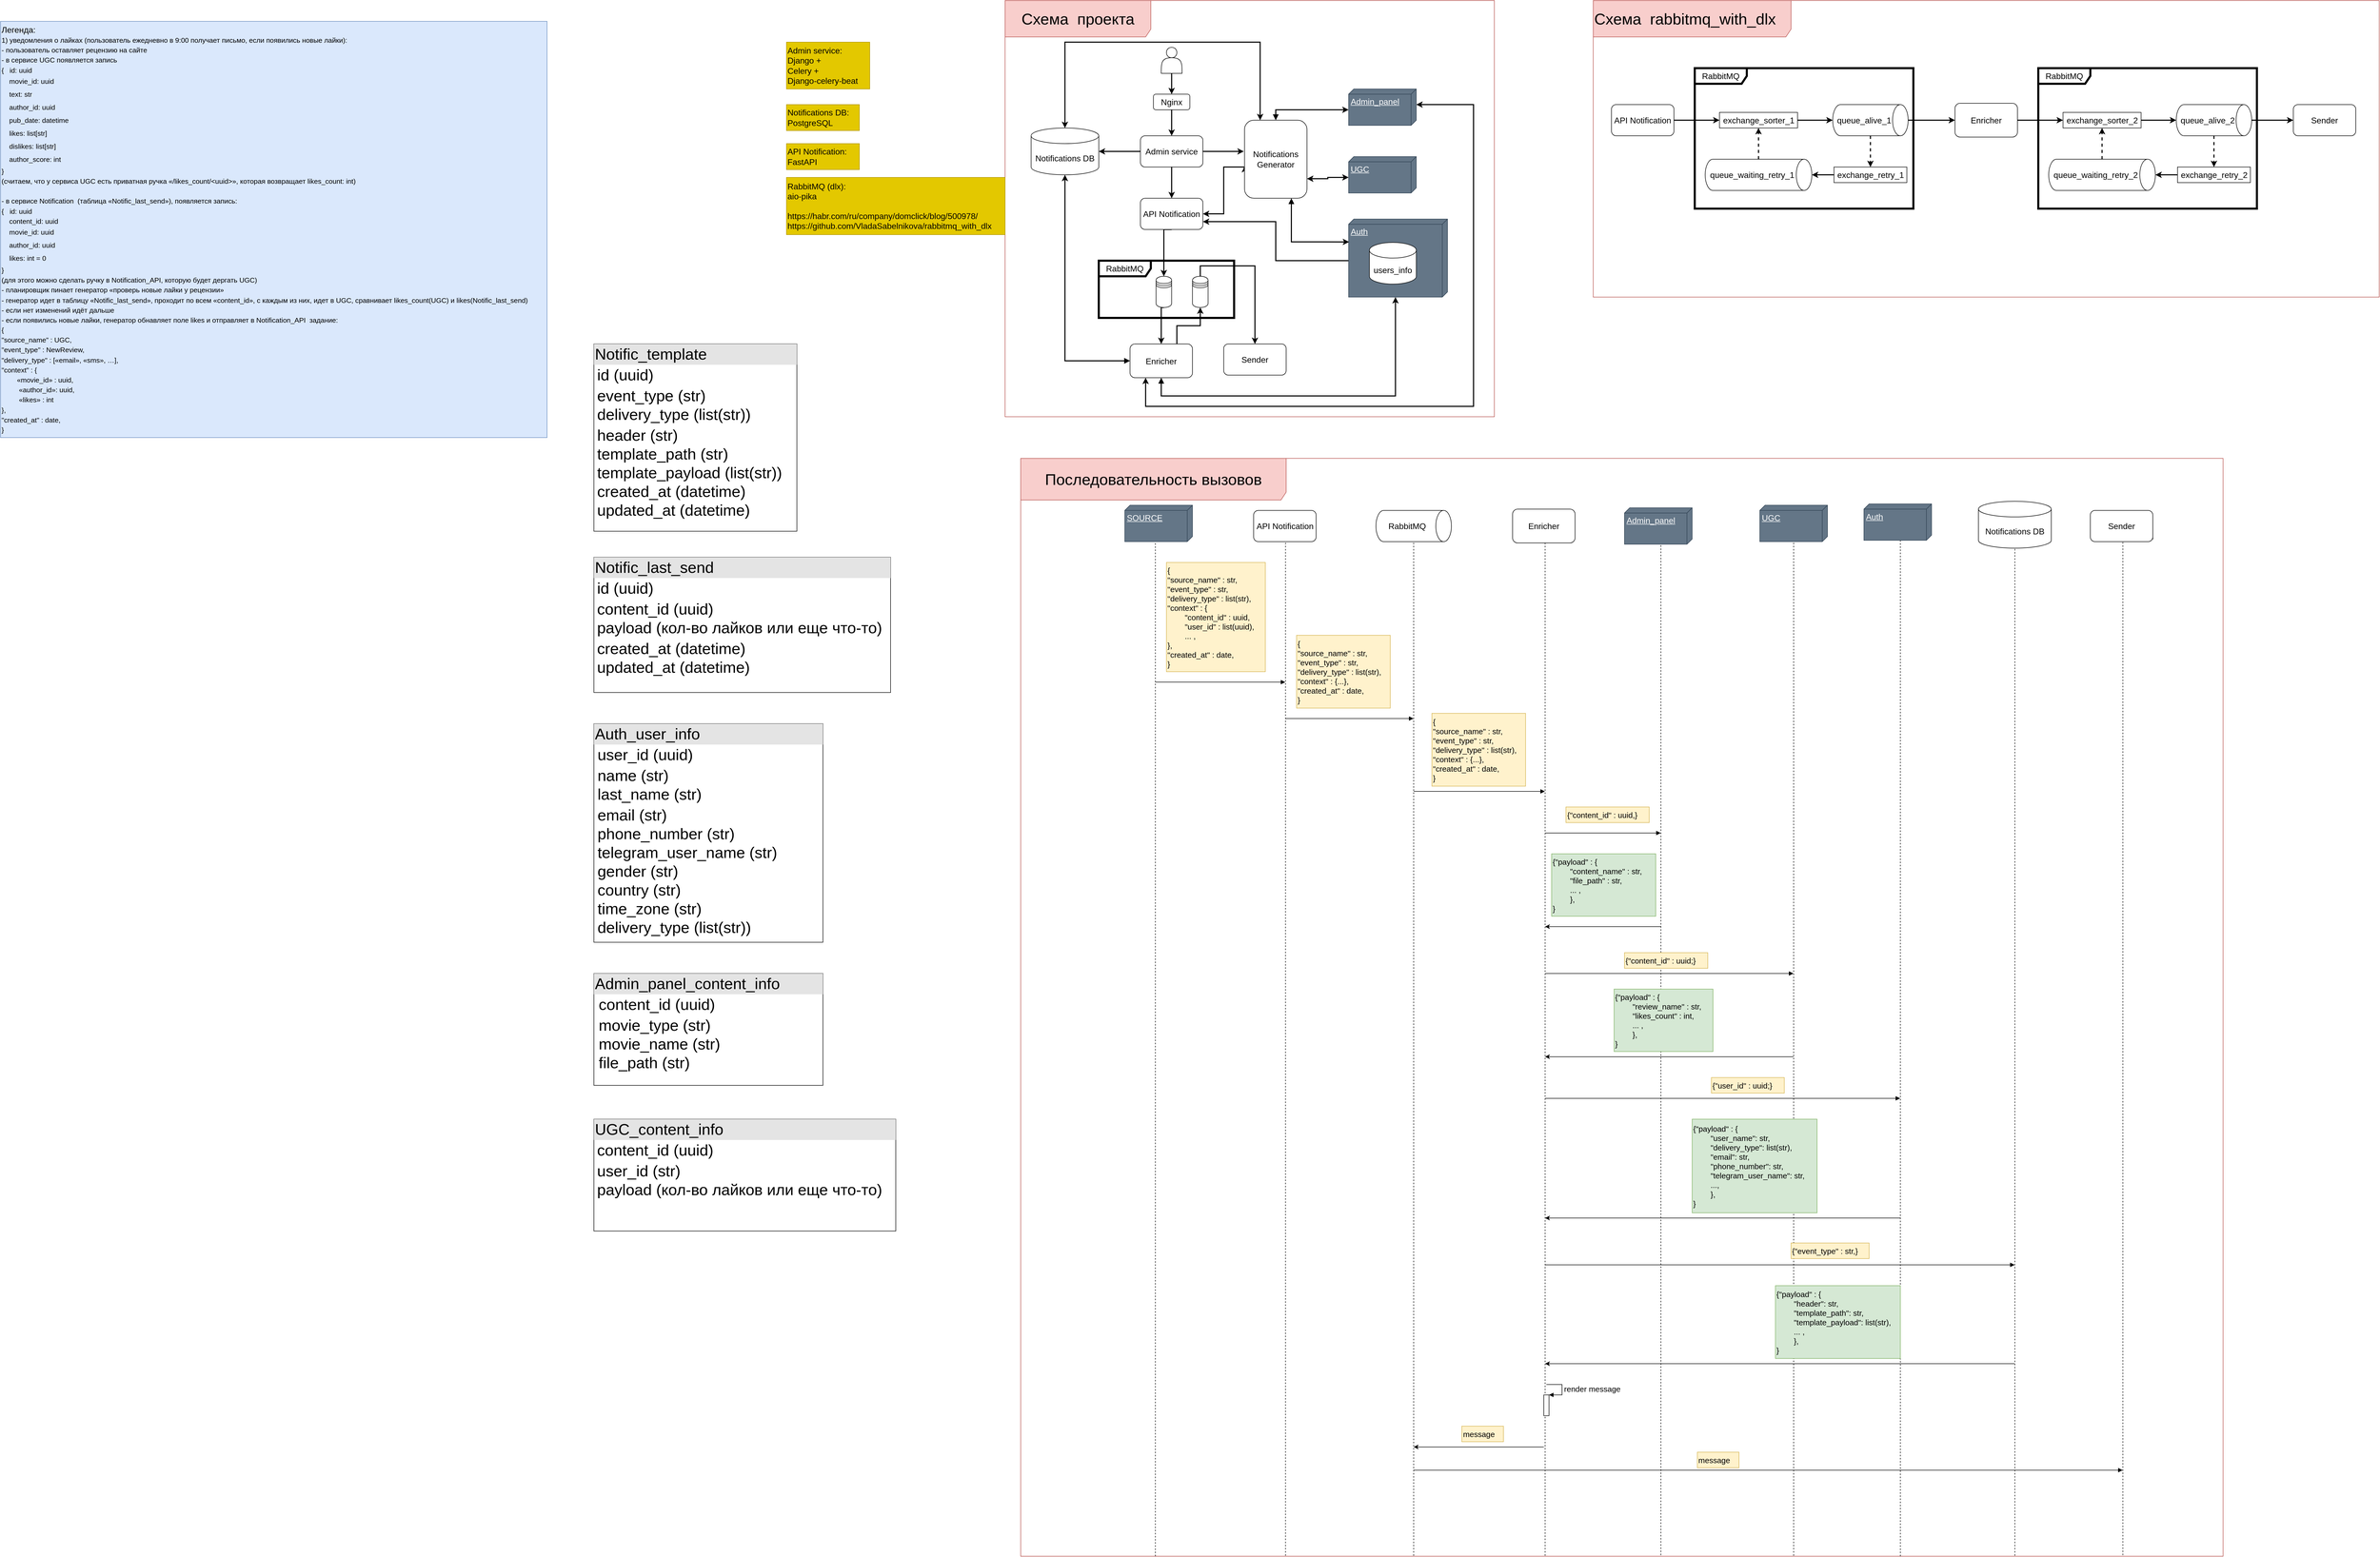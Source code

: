 <mxfile version="20.8.16" type="device"><diagram name="Page-1" id="5f0bae14-7c28-e335-631c-24af17079c00"><mxGraphModel dx="3703" dy="1101" grid="1" gridSize="10" guides="1" tooltips="1" connect="1" arrows="1" fold="1" page="1" pageScale="1" pageWidth="1654" pageHeight="1169" background="none" math="0" shadow="0"><root><mxCell id="0"/><mxCell id="1" parent="0"/><mxCell id="2QyrUS4lUpo2uSXDmVAo-106" value="Схема&amp;nbsp;&amp;nbsp;rabbitmq_with_dlx" style="shape=umlFrame;whiteSpace=wrap;html=1;fontSize=30;fillColor=#f8cecc;strokeColor=#b85450;width=380;height=70;align=left;" parent="1" vertex="1"><mxGeometry x="1470" y="10" width="1510" height="570" as="geometry"/></mxCell><mxCell id="2QyrUS4lUpo2uSXDmVAo-104" value="Схема&amp;nbsp; проекта" style="shape=umlFrame;whiteSpace=wrap;html=1;fontSize=30;fillColor=#f8cecc;strokeColor=#b85450;width=280;height=70;" parent="1" vertex="1"><mxGeometry x="340" y="10" width="940" height="800" as="geometry"/></mxCell><mxCell id="2QyrUS4lUpo2uSXDmVAo-107" value="Последовательность вызовов" style="shape=umlFrame;whiteSpace=wrap;html=1;fontSize=30;fillColor=#f8cecc;strokeColor=#b85450;width=510;height=80;" parent="1" vertex="1"><mxGeometry x="370" y="890" width="2310" height="2110" as="geometry"/></mxCell><mxCell id="v99OMcDghustDQ6Dhw7o-25" value="RabbitMQ" style="shape=umlFrame;whiteSpace=wrap;html=1;fontSize=16;width=100;height=30;strokeWidth=4;" parent="1" vertex="1"><mxGeometry x="1665" y="140" width="420" height="270" as="geometry"/></mxCell><mxCell id="IphwtbvZ5YmzlX2NMXYG-1" style="edgeStyle=orthogonalEdgeStyle;rounded=0;orthogonalLoop=1;jettySize=auto;html=1;exitX=0;exitY=0;exitDx=80;exitDy=190;exitPerimeter=0;entryX=1;entryY=0.75;entryDx=0;entryDy=0;strokeWidth=2;" parent="1" source="YUOr0L4HsgBj-7agYL8m-2" target="YUOr0L4HsgBj-7agYL8m-9" edge="1"><mxGeometry relative="1" as="geometry"/></mxCell><mxCell id="YUOr0L4HsgBj-7agYL8m-2" value="Auth" style="verticalAlign=top;align=left;spacingTop=8;spacingLeft=2;spacingRight=12;shape=cube;size=10;direction=south;fontStyle=4;html=1;fontSize=16;fillColor=#647687;fontColor=#ffffff;strokeColor=#314354;" parent="1" vertex="1"><mxGeometry x="1000" y="430" width="190" height="150" as="geometry"/></mxCell><mxCell id="YUOr0L4HsgBj-7agYL8m-3" value="users_info" style="shape=cylinder3;whiteSpace=wrap;html=1;boundedLbl=1;backgroundOutline=1;size=15;fontSize=16;" parent="1" vertex="1"><mxGeometry x="1040" y="475" width="90" height="80" as="geometry"/></mxCell><mxCell id="v99OMcDghustDQ6Dhw7o-49" style="edgeStyle=orthogonalEdgeStyle;rounded=0;orthogonalLoop=1;jettySize=auto;html=1;exitX=0;exitY=0;exitDx=40;exitDy=130;exitPerimeter=0;entryX=1;entryY=0.75;entryDx=0;entryDy=0;strokeWidth=2;fontSize=16;startArrow=classic;startFill=1;" parent="1" source="YUOr0L4HsgBj-7agYL8m-4" target="YUOr0L4HsgBj-7agYL8m-8" edge="1"><mxGeometry relative="1" as="geometry"/></mxCell><mxCell id="YUOr0L4HsgBj-7agYL8m-4" value="UGC" style="verticalAlign=top;align=left;spacingTop=8;spacingLeft=2;spacingRight=12;shape=cube;size=10;direction=south;fontStyle=4;html=1;fontSize=16;fillColor=#647687;fontColor=#ffffff;strokeColor=#314354;" parent="1" vertex="1"><mxGeometry x="1000" y="310" width="130" height="70" as="geometry"/></mxCell><mxCell id="YUOr0L4HsgBj-7agYL8m-56" style="edgeStyle=orthogonalEdgeStyle;rounded=0;orthogonalLoop=1;jettySize=auto;html=1;exitX=0;exitY=0.5;exitDx=0;exitDy=0;entryX=1;entryY=0.5;entryDx=0;entryDy=0;entryPerimeter=0;fontSize=16;strokeWidth=2;" parent="1" source="YUOr0L4HsgBj-7agYL8m-6" target="YUOr0L4HsgBj-7agYL8m-17" edge="1"><mxGeometry relative="1" as="geometry"/></mxCell><mxCell id="YUOr0L4HsgBj-7agYL8m-96" style="edgeStyle=orthogonalEdgeStyle;rounded=0;orthogonalLoop=1;jettySize=auto;html=1;exitX=0.5;exitY=1;exitDx=0;exitDy=0;entryX=0.5;entryY=0;entryDx=0;entryDy=0;strokeWidth=2;fontSize=16;startArrow=none;startFill=0;" parent="1" source="YUOr0L4HsgBj-7agYL8m-6" target="YUOr0L4HsgBj-7agYL8m-9" edge="1"><mxGeometry relative="1" as="geometry"/></mxCell><mxCell id="v99OMcDghustDQ6Dhw7o-2" style="edgeStyle=orthogonalEdgeStyle;rounded=0;orthogonalLoop=1;jettySize=auto;html=1;exitX=1;exitY=0.5;exitDx=0;exitDy=0;entryX=-0.012;entryY=0.4;entryDx=0;entryDy=0;entryPerimeter=0;strokeWidth=2;" parent="1" source="YUOr0L4HsgBj-7agYL8m-6" target="YUOr0L4HsgBj-7agYL8m-8" edge="1"><mxGeometry relative="1" as="geometry"/></mxCell><mxCell id="YUOr0L4HsgBj-7agYL8m-6" value="Admin service" style="rounded=1;whiteSpace=wrap;html=1;fontSize=16;" parent="1" vertex="1"><mxGeometry x="600" y="270" width="120" height="60" as="geometry"/></mxCell><mxCell id="YUOr0L4HsgBj-7agYL8m-83" style="edgeStyle=orthogonalEdgeStyle;rounded=0;orthogonalLoop=1;jettySize=auto;html=1;exitX=0.004;exitY=0.587;exitDx=0;exitDy=0;entryX=1;entryY=0.5;entryDx=0;entryDy=0;strokeWidth=2;fontSize=16;exitPerimeter=0;startArrow=classic;startFill=1;" parent="1" source="YUOr0L4HsgBj-7agYL8m-8" target="YUOr0L4HsgBj-7agYL8m-9" edge="1"><mxGeometry relative="1" as="geometry"><Array as="points"><mxPoint x="801" y="330"/><mxPoint x="760" y="330"/><mxPoint x="760" y="420"/></Array></mxGeometry></mxCell><mxCell id="YUOr0L4HsgBj-7agYL8m-88" style="edgeStyle=orthogonalEdgeStyle;rounded=0;orthogonalLoop=1;jettySize=auto;html=1;exitX=0.5;exitY=0;exitDx=0;exitDy=0;entryX=0;entryY=0;entryDx=40;entryDy=130;entryPerimeter=0;strokeWidth=2;fontSize=16;startArrow=block;startFill=1;" parent="1" source="YUOr0L4HsgBj-7agYL8m-8" target="YUOr0L4HsgBj-7agYL8m-38" edge="1"><mxGeometry relative="1" as="geometry"/></mxCell><mxCell id="YUOr0L4HsgBj-7agYL8m-90" style="edgeStyle=orthogonalEdgeStyle;rounded=0;orthogonalLoop=1;jettySize=auto;html=1;exitX=0.75;exitY=1;exitDx=0;exitDy=0;entryX=0.293;entryY=0.995;entryDx=0;entryDy=0;entryPerimeter=0;strokeWidth=2;fontSize=16;startArrow=block;startFill=1;" parent="1" source="YUOr0L4HsgBj-7agYL8m-8" target="YUOr0L4HsgBj-7agYL8m-2" edge="1"><mxGeometry relative="1" as="geometry"/></mxCell><mxCell id="2QyrUS4lUpo2uSXDmVAo-116" style="edgeStyle=orthogonalEdgeStyle;rounded=0;orthogonalLoop=1;jettySize=auto;html=1;exitX=0.25;exitY=0;exitDx=0;exitDy=0;entryX=0.5;entryY=0;entryDx=0;entryDy=0;entryPerimeter=0;fontSize=30;startArrow=classic;startFill=1;endArrow=classic;endFill=1;strokeWidth=2;" parent="1" source="YUOr0L4HsgBj-7agYL8m-8" target="YUOr0L4HsgBj-7agYL8m-17" edge="1"><mxGeometry relative="1" as="geometry"><Array as="points"><mxPoint x="830" y="90"/><mxPoint x="455" y="90"/></Array></mxGeometry></mxCell><mxCell id="YUOr0L4HsgBj-7agYL8m-8" value="Notifications Generator" style="rounded=1;whiteSpace=wrap;html=1;fontSize=16;" parent="1" vertex="1"><mxGeometry x="800" y="240" width="120" height="150" as="geometry"/></mxCell><mxCell id="YUOr0L4HsgBj-7agYL8m-85" style="edgeStyle=orthogonalEdgeStyle;rounded=0;orthogonalLoop=1;jettySize=auto;html=1;exitX=0.5;exitY=1;exitDx=0;exitDy=0;entryX=0.5;entryY=0;entryDx=0;entryDy=0;strokeWidth=2;fontSize=16;" parent="1" source="YUOr0L4HsgBj-7agYL8m-9" target="YUOr0L4HsgBj-7agYL8m-24" edge="1"><mxGeometry relative="1" as="geometry"><Array as="points"><mxPoint x="645" y="450"/></Array></mxGeometry></mxCell><mxCell id="YUOr0L4HsgBj-7agYL8m-9" value="API Notification" style="rounded=1;whiteSpace=wrap;html=1;fontSize=16;" parent="1" vertex="1"><mxGeometry x="600" y="390" width="120" height="60" as="geometry"/></mxCell><mxCell id="YUOr0L4HsgBj-7agYL8m-91" style="edgeStyle=orthogonalEdgeStyle;rounded=0;orthogonalLoop=1;jettySize=auto;html=1;exitX=0;exitY=0.5;exitDx=0;exitDy=0;entryX=0.5;entryY=1;entryDx=0;entryDy=0;entryPerimeter=0;strokeWidth=2;fontSize=16;startArrow=block;startFill=1;" parent="1" source="YUOr0L4HsgBj-7agYL8m-12" target="YUOr0L4HsgBj-7agYL8m-17" edge="1"><mxGeometry relative="1" as="geometry"/></mxCell><mxCell id="YUOr0L4HsgBj-7agYL8m-92" style="edgeStyle=orthogonalEdgeStyle;rounded=0;orthogonalLoop=1;jettySize=auto;html=1;exitX=0.5;exitY=1;exitDx=0;exitDy=0;entryX=0;entryY=0;entryDx=150;entryDy=100;entryPerimeter=0;strokeWidth=2;fontSize=16;startArrow=block;startFill=1;" parent="1" source="YUOr0L4HsgBj-7agYL8m-12" target="YUOr0L4HsgBj-7agYL8m-2" edge="1"><mxGeometry relative="1" as="geometry"><Array as="points"><mxPoint x="640" y="770"/><mxPoint x="1090" y="770"/></Array></mxGeometry></mxCell><mxCell id="YUOr0L4HsgBj-7agYL8m-94" style="edgeStyle=orthogonalEdgeStyle;rounded=0;orthogonalLoop=1;jettySize=auto;html=1;exitX=0.75;exitY=0;exitDx=0;exitDy=0;entryX=0.5;entryY=1;entryDx=0;entryDy=0;strokeWidth=2;fontSize=16;startArrow=none;startFill=0;" parent="1" source="YUOr0L4HsgBj-7agYL8m-12" target="YUOr0L4HsgBj-7agYL8m-25" edge="1"><mxGeometry relative="1" as="geometry"/></mxCell><mxCell id="IphwtbvZ5YmzlX2NMXYG-2" style="edgeStyle=orthogonalEdgeStyle;rounded=0;orthogonalLoop=1;jettySize=auto;html=1;exitX=0.25;exitY=1;exitDx=0;exitDy=0;entryX=0;entryY=0;entryDx=30;entryDy=0;entryPerimeter=0;strokeWidth=2;startArrow=classic;startFill=1;" parent="1" source="YUOr0L4HsgBj-7agYL8m-12" target="YUOr0L4HsgBj-7agYL8m-38" edge="1"><mxGeometry relative="1" as="geometry"><Array as="points"><mxPoint x="610" y="790"/><mxPoint x="1240" y="790"/><mxPoint x="1240" y="210"/></Array></mxGeometry></mxCell><mxCell id="YUOr0L4HsgBj-7agYL8m-12" value="Enricher" style="rounded=1;whiteSpace=wrap;html=1;fontSize=16;" parent="1" vertex="1"><mxGeometry x="580" y="670" width="120" height="65" as="geometry"/></mxCell><mxCell id="YUOr0L4HsgBj-7agYL8m-13" value="Sender" style="rounded=1;whiteSpace=wrap;html=1;fontSize=16;" parent="1" vertex="1"><mxGeometry x="760" y="670" width="120" height="60" as="geometry"/></mxCell><mxCell id="YUOr0L4HsgBj-7agYL8m-17" value="Notifications DB" style="shape=cylinder3;whiteSpace=wrap;html=1;boundedLbl=1;backgroundOutline=1;size=15;fontSize=16;" parent="1" vertex="1"><mxGeometry x="390" y="255" width="130" height="90" as="geometry"/></mxCell><mxCell id="YUOr0L4HsgBj-7agYL8m-23" value="RabbitMQ" style="shape=umlFrame;whiteSpace=wrap;html=1;fontSize=16;width=100;height=30;strokeWidth=4;" parent="1" vertex="1"><mxGeometry x="520" y="510" width="260" height="110" as="geometry"/></mxCell><mxCell id="YUOr0L4HsgBj-7agYL8m-93" style="edgeStyle=orthogonalEdgeStyle;rounded=0;orthogonalLoop=1;jettySize=auto;html=1;exitX=0.5;exitY=1;exitDx=0;exitDy=0;entryX=0.5;entryY=0;entryDx=0;entryDy=0;strokeWidth=2;fontSize=16;startArrow=none;startFill=0;" parent="1" source="YUOr0L4HsgBj-7agYL8m-24" target="YUOr0L4HsgBj-7agYL8m-12" edge="1"><mxGeometry relative="1" as="geometry"><Array as="points"><mxPoint x="640" y="600"/></Array></mxGeometry></mxCell><mxCell id="YUOr0L4HsgBj-7agYL8m-24" value="" style="shape=datastore;whiteSpace=wrap;html=1;fontSize=16;" parent="1" vertex="1"><mxGeometry x="630" y="540" width="30" height="60" as="geometry"/></mxCell><mxCell id="YUOr0L4HsgBj-7agYL8m-95" style="edgeStyle=orthogonalEdgeStyle;rounded=0;orthogonalLoop=1;jettySize=auto;html=1;exitX=0.5;exitY=0;exitDx=0;exitDy=0;entryX=0.5;entryY=0;entryDx=0;entryDy=0;strokeWidth=2;fontSize=16;startArrow=none;startFill=0;" parent="1" source="YUOr0L4HsgBj-7agYL8m-25" target="YUOr0L4HsgBj-7agYL8m-13" edge="1"><mxGeometry relative="1" as="geometry"/></mxCell><mxCell id="YUOr0L4HsgBj-7agYL8m-25" value="" style="shape=datastore;whiteSpace=wrap;html=1;fontSize=16;" parent="1" vertex="1"><mxGeometry x="700" y="540" width="30" height="60" as="geometry"/></mxCell><mxCell id="YUOr0L4HsgBj-7agYL8m-38" value="Admin_panel" style="verticalAlign=top;align=left;spacingTop=8;spacingLeft=2;spacingRight=12;shape=cube;size=10;direction=south;fontStyle=4;html=1;fontSize=16;fillColor=#647687;fontColor=#ffffff;strokeColor=#314354;" parent="1" vertex="1"><mxGeometry x="1000" y="180" width="130" height="70" as="geometry"/></mxCell><mxCell id="YUOr0L4HsgBj-7agYL8m-58" style="edgeStyle=orthogonalEdgeStyle;rounded=0;orthogonalLoop=1;jettySize=auto;html=1;exitX=0.5;exitY=1;exitDx=0;exitDy=0;strokeWidth=2;fontSize=16;" parent="1" source="YUOr0L4HsgBj-7agYL8m-51" target="YUOr0L4HsgBj-7agYL8m-6" edge="1"><mxGeometry relative="1" as="geometry"/></mxCell><mxCell id="YUOr0L4HsgBj-7agYL8m-51" value="Nginx" style="rounded=1;whiteSpace=wrap;html=1;fontSize=16;" parent="1" vertex="1"><mxGeometry x="625" y="190" width="70" height="30" as="geometry"/></mxCell><mxCell id="YUOr0L4HsgBj-7agYL8m-57" style="edgeStyle=orthogonalEdgeStyle;rounded=0;orthogonalLoop=1;jettySize=auto;html=1;exitX=0.5;exitY=1;exitDx=0;exitDy=0;entryX=0.5;entryY=0;entryDx=0;entryDy=0;strokeWidth=2;fontSize=16;" parent="1" source="YUOr0L4HsgBj-7agYL8m-52" target="YUOr0L4HsgBj-7agYL8m-51" edge="1"><mxGeometry relative="1" as="geometry"/></mxCell><mxCell id="YUOr0L4HsgBj-7agYL8m-52" value="" style="shape=actor;whiteSpace=wrap;html=1;fontSize=16;" parent="1" vertex="1"><mxGeometry x="640" y="100" width="40" height="50" as="geometry"/></mxCell><mxCell id="YUOr0L4HsgBj-7agYL8m-97" value="Admin service:&lt;br&gt;Django +&amp;nbsp;&lt;br&gt;Celery +&lt;br&gt;Django-celery-beat" style="text;html=1;align=left;verticalAlign=middle;resizable=0;points=[];autosize=1;strokeColor=#B09500;fillColor=#e3c800;fontSize=16;fontColor=#000000;" parent="1" vertex="1"><mxGeometry x="-80" y="90" width="160" height="90" as="geometry"/></mxCell><mxCell id="YUOr0L4HsgBj-7agYL8m-98" value="RabbitMQ (dlx):&lt;br&gt;aio-pika&lt;br&gt;&lt;br&gt;https://habr.com/ru/company/domclick/blog/500978/&lt;br&gt;https://github.com/VladaSabelnikova/rabbitmq_with_dlx" style="text;html=1;align=left;verticalAlign=middle;resizable=0;points=[];autosize=1;strokeColor=#B09500;fillColor=#e3c800;fontSize=16;fontColor=#000000;" parent="1" vertex="1"><mxGeometry x="-80" y="350" width="420" height="110" as="geometry"/></mxCell><mxCell id="YUOr0L4HsgBj-7agYL8m-99" value="API Notification:&lt;br&gt;FastAPI" style="text;html=1;align=left;verticalAlign=middle;resizable=0;points=[];autosize=1;strokeColor=#B09500;fillColor=#e3c800;fontSize=16;fontColor=#000000;" parent="1" vertex="1"><mxGeometry x="-80" y="285" width="140" height="50" as="geometry"/></mxCell><mxCell id="YUOr0L4HsgBj-7agYL8m-100" value="Notifications DB:&lt;br&gt;PostgreSQL" style="text;html=1;align=left;verticalAlign=middle;resizable=0;points=[];autosize=1;strokeColor=#B09500;fillColor=#e3c800;fontSize=16;fontColor=#000000;" parent="1" vertex="1"><mxGeometry x="-80" y="210" width="140" height="50" as="geometry"/></mxCell><mxCell id="v99OMcDghustDQ6Dhw7o-14" style="edgeStyle=orthogonalEdgeStyle;rounded=0;orthogonalLoop=1;jettySize=auto;html=1;exitX=1;exitY=0.5;exitDx=0;exitDy=0;entryX=0;entryY=0.5;entryDx=0;entryDy=0;strokeWidth=2;fontSize=16;" parent="1" source="v99OMcDghustDQ6Dhw7o-4" target="v99OMcDghustDQ6Dhw7o-6" edge="1"><mxGeometry relative="1" as="geometry"/></mxCell><mxCell id="v99OMcDghustDQ6Dhw7o-4" value="API Notification" style="rounded=1;whiteSpace=wrap;html=1;fontSize=16;" parent="1" vertex="1"><mxGeometry x="1505" y="210" width="120" height="60" as="geometry"/></mxCell><mxCell id="v99OMcDghustDQ6Dhw7o-15" style="edgeStyle=orthogonalEdgeStyle;rounded=0;orthogonalLoop=1;jettySize=auto;html=1;exitX=1;exitY=0.5;exitDx=0;exitDy=0;entryX=0.5;entryY=1;entryDx=0;entryDy=0;entryPerimeter=0;strokeWidth=2;fontSize=16;" parent="1" source="v99OMcDghustDQ6Dhw7o-6" target="v99OMcDghustDQ6Dhw7o-12" edge="1"><mxGeometry relative="1" as="geometry"/></mxCell><mxCell id="v99OMcDghustDQ6Dhw7o-6" value="exchange_sorter_1" style="rounded=0;whiteSpace=wrap;html=1;fontSize=16;" parent="1" vertex="1"><mxGeometry x="1712.5" y="225" width="150" height="30" as="geometry"/></mxCell><mxCell id="v99OMcDghustDQ6Dhw7o-16" style="edgeStyle=orthogonalEdgeStyle;rounded=0;orthogonalLoop=1;jettySize=auto;html=1;exitX=0.5;exitY=0;exitDx=0;exitDy=0;exitPerimeter=0;entryX=0;entryY=0.5;entryDx=0;entryDy=0;strokeWidth=2;fontSize=16;" parent="1" source="v99OMcDghustDQ6Dhw7o-12" target="v99OMcDghustDQ6Dhw7o-13" edge="1"><mxGeometry relative="1" as="geometry"/></mxCell><mxCell id="v99OMcDghustDQ6Dhw7o-22" style="edgeStyle=orthogonalEdgeStyle;rounded=0;orthogonalLoop=1;jettySize=auto;html=1;exitX=1;exitY=0.5;exitDx=0;exitDy=0;exitPerimeter=0;entryX=0.5;entryY=0;entryDx=0;entryDy=0;strokeWidth=2;fontSize=16;dashed=1;" parent="1" source="v99OMcDghustDQ6Dhw7o-12" target="v99OMcDghustDQ6Dhw7o-19" edge="1"><mxGeometry relative="1" as="geometry"/></mxCell><mxCell id="v99OMcDghustDQ6Dhw7o-12" value="queue_alive_1" style="shape=cylinder3;whiteSpace=wrap;html=1;boundedLbl=1;backgroundOutline=1;size=15;fontSize=16;direction=south;" parent="1" vertex="1"><mxGeometry x="1930" y="210" width="145" height="60" as="geometry"/></mxCell><mxCell id="v99OMcDghustDQ6Dhw7o-47" style="edgeStyle=orthogonalEdgeStyle;rounded=0;orthogonalLoop=1;jettySize=auto;html=1;exitX=1;exitY=0.5;exitDx=0;exitDy=0;entryX=0;entryY=0.5;entryDx=0;entryDy=0;strokeWidth=2;fontSize=16;" parent="1" source="v99OMcDghustDQ6Dhw7o-13" target="v99OMcDghustDQ6Dhw7o-39" edge="1"><mxGeometry relative="1" as="geometry"/></mxCell><mxCell id="v99OMcDghustDQ6Dhw7o-13" value="Enricher" style="rounded=1;whiteSpace=wrap;html=1;fontSize=16;" parent="1" vertex="1"><mxGeometry x="2165" y="207.5" width="120" height="65" as="geometry"/></mxCell><mxCell id="v99OMcDghustDQ6Dhw7o-17" style="edgeStyle=orthogonalEdgeStyle;rounded=0;orthogonalLoop=1;jettySize=auto;html=1;exitX=1;exitY=0.5;exitDx=0;exitDy=0;exitPerimeter=0;strokeWidth=2;fontSize=16;" parent="1" source="v99OMcDghustDQ6Dhw7o-12" target="v99OMcDghustDQ6Dhw7o-12" edge="1"><mxGeometry relative="1" as="geometry"/></mxCell><mxCell id="v99OMcDghustDQ6Dhw7o-23" style="edgeStyle=orthogonalEdgeStyle;rounded=0;orthogonalLoop=1;jettySize=auto;html=1;exitX=0;exitY=0.5;exitDx=0;exitDy=0;entryX=0.5;entryY=0;entryDx=0;entryDy=0;entryPerimeter=0;strokeWidth=2;fontSize=16;" parent="1" source="v99OMcDghustDQ6Dhw7o-19" target="v99OMcDghustDQ6Dhw7o-20" edge="1"><mxGeometry relative="1" as="geometry"/></mxCell><mxCell id="v99OMcDghustDQ6Dhw7o-19" value="exchange_retry_1" style="rounded=0;whiteSpace=wrap;html=1;fontSize=16;" parent="1" vertex="1"><mxGeometry x="1932.5" y="330" width="140" height="30" as="geometry"/></mxCell><mxCell id="v99OMcDghustDQ6Dhw7o-24" style="edgeStyle=orthogonalEdgeStyle;rounded=0;orthogonalLoop=1;jettySize=auto;html=1;exitX=0;exitY=0.5;exitDx=0;exitDy=0;exitPerimeter=0;entryX=0.5;entryY=1;entryDx=0;entryDy=0;strokeWidth=2;fontSize=16;dashed=1;" parent="1" source="v99OMcDghustDQ6Dhw7o-20" target="v99OMcDghustDQ6Dhw7o-6" edge="1"><mxGeometry relative="1" as="geometry"/></mxCell><mxCell id="v99OMcDghustDQ6Dhw7o-20" value="queue_waiting_retry_1" style="shape=cylinder3;whiteSpace=wrap;html=1;boundedLbl=1;backgroundOutline=1;size=15;fontSize=16;direction=south;" parent="1" vertex="1"><mxGeometry x="1685" y="315" width="205" height="60" as="geometry"/></mxCell><mxCell id="v99OMcDghustDQ6Dhw7o-36" value="Sender" style="rounded=1;whiteSpace=wrap;html=1;fontSize=16;" parent="1" vertex="1"><mxGeometry x="2815" y="210" width="120" height="60" as="geometry"/></mxCell><mxCell id="v99OMcDghustDQ6Dhw7o-37" value="RabbitMQ" style="shape=umlFrame;whiteSpace=wrap;html=1;fontSize=16;width=100;height=30;strokeWidth=4;" parent="1" vertex="1"><mxGeometry x="2325" y="140" width="420" height="270" as="geometry"/></mxCell><mxCell id="v99OMcDghustDQ6Dhw7o-38" style="edgeStyle=orthogonalEdgeStyle;rounded=0;orthogonalLoop=1;jettySize=auto;html=1;exitX=1;exitY=0.5;exitDx=0;exitDy=0;entryX=0.5;entryY=1;entryDx=0;entryDy=0;entryPerimeter=0;strokeWidth=2;fontSize=16;" parent="1" source="v99OMcDghustDQ6Dhw7o-39" target="v99OMcDghustDQ6Dhw7o-41" edge="1"><mxGeometry relative="1" as="geometry"/></mxCell><mxCell id="v99OMcDghustDQ6Dhw7o-39" value="exchange_sorter_2" style="rounded=0;whiteSpace=wrap;html=1;fontSize=16;" parent="1" vertex="1"><mxGeometry x="2372.5" y="225" width="150" height="30" as="geometry"/></mxCell><mxCell id="v99OMcDghustDQ6Dhw7o-40" style="edgeStyle=orthogonalEdgeStyle;rounded=0;orthogonalLoop=1;jettySize=auto;html=1;exitX=1;exitY=0.5;exitDx=0;exitDy=0;exitPerimeter=0;entryX=0.5;entryY=0;entryDx=0;entryDy=0;strokeWidth=2;fontSize=16;dashed=1;" parent="1" source="v99OMcDghustDQ6Dhw7o-41" target="v99OMcDghustDQ6Dhw7o-44" edge="1"><mxGeometry relative="1" as="geometry"/></mxCell><mxCell id="v99OMcDghustDQ6Dhw7o-48" style="edgeStyle=orthogonalEdgeStyle;rounded=0;orthogonalLoop=1;jettySize=auto;html=1;exitX=0.5;exitY=0;exitDx=0;exitDy=0;exitPerimeter=0;entryX=0;entryY=0.5;entryDx=0;entryDy=0;strokeWidth=2;fontSize=16;" parent="1" source="v99OMcDghustDQ6Dhw7o-41" target="v99OMcDghustDQ6Dhw7o-36" edge="1"><mxGeometry relative="1" as="geometry"/></mxCell><mxCell id="v99OMcDghustDQ6Dhw7o-41" value="queue_alive_2" style="shape=cylinder3;whiteSpace=wrap;html=1;boundedLbl=1;backgroundOutline=1;size=15;fontSize=16;direction=south;" parent="1" vertex="1"><mxGeometry x="2590" y="210" width="145" height="60" as="geometry"/></mxCell><mxCell id="v99OMcDghustDQ6Dhw7o-42" style="edgeStyle=orthogonalEdgeStyle;rounded=0;orthogonalLoop=1;jettySize=auto;html=1;exitX=1;exitY=0.5;exitDx=0;exitDy=0;exitPerimeter=0;strokeWidth=2;fontSize=16;" parent="1" source="v99OMcDghustDQ6Dhw7o-41" target="v99OMcDghustDQ6Dhw7o-41" edge="1"><mxGeometry relative="1" as="geometry"/></mxCell><mxCell id="v99OMcDghustDQ6Dhw7o-43" style="edgeStyle=orthogonalEdgeStyle;rounded=0;orthogonalLoop=1;jettySize=auto;html=1;exitX=0;exitY=0.5;exitDx=0;exitDy=0;entryX=0.5;entryY=0;entryDx=0;entryDy=0;entryPerimeter=0;strokeWidth=2;fontSize=16;" parent="1" source="v99OMcDghustDQ6Dhw7o-44" target="v99OMcDghustDQ6Dhw7o-46" edge="1"><mxGeometry relative="1" as="geometry"/></mxCell><mxCell id="v99OMcDghustDQ6Dhw7o-44" value="exchange_retry_2" style="rounded=0;whiteSpace=wrap;html=1;fontSize=16;" parent="1" vertex="1"><mxGeometry x="2592.5" y="330" width="140" height="30" as="geometry"/></mxCell><mxCell id="v99OMcDghustDQ6Dhw7o-45" style="edgeStyle=orthogonalEdgeStyle;rounded=0;orthogonalLoop=1;jettySize=auto;html=1;exitX=0;exitY=0.5;exitDx=0;exitDy=0;exitPerimeter=0;entryX=0.5;entryY=1;entryDx=0;entryDy=0;strokeWidth=2;fontSize=16;dashed=1;" parent="1" source="v99OMcDghustDQ6Dhw7o-46" target="v99OMcDghustDQ6Dhw7o-39" edge="1"><mxGeometry relative="1" as="geometry"/></mxCell><mxCell id="v99OMcDghustDQ6Dhw7o-46" value="queue_waiting_retry_2" style="shape=cylinder3;whiteSpace=wrap;html=1;boundedLbl=1;backgroundOutline=1;size=15;fontSize=16;direction=south;" parent="1" vertex="1"><mxGeometry x="2345" y="315" width="205" height="60" as="geometry"/></mxCell><mxCell id="2QyrUS4lUpo2uSXDmVAo-4" value="{&lt;br&gt;&quot;source_name&quot; : str,&lt;br&gt;&lt;div style=&quot;&quot;&gt;&quot;event_type&quot; : str,&lt;/div&gt;&lt;div style=&quot;&quot;&gt;&quot;delivery_type&quot; : list(str),&lt;br&gt;&lt;/div&gt;&lt;div style=&quot;&quot;&gt;&quot;context&quot; : {&lt;span style=&quot;background-color: initial;&quot;&gt;...},&lt;/span&gt;&lt;/div&gt;&lt;div style=&quot;&quot;&gt;&quot;created_at&quot; : date,&lt;/div&gt;}" style="text;html=1;align=left;verticalAlign=middle;resizable=0;points=[];autosize=1;strokeColor=#d6b656;fillColor=#fff2cc;fontSize=15;" parent="1" vertex="1"><mxGeometry x="900" y="1230" width="180" height="140" as="geometry"/></mxCell><mxCell id="2QyrUS4lUpo2uSXDmVAo-15" value="{&quot;content_id&quot; : uuid,}" style="text;html=1;align=left;verticalAlign=middle;resizable=0;points=[];autosize=1;strokeColor=#d6b656;fillColor=#fff2cc;fontSize=15;" parent="1" vertex="1"><mxGeometry x="1417.5" y="1560" width="160" height="30" as="geometry"/></mxCell><mxCell id="2QyrUS4lUpo2uSXDmVAo-17" value="{&quot;payload&quot; : {&lt;br&gt;&lt;span style=&quot;white-space: pre;&quot;&gt;&#9;&lt;/span&gt;&quot;content_name&quot; : str,&lt;br&gt;&lt;span style=&quot;white-space: pre;&quot;&gt;&#9;&lt;/span&gt;&quot;file_path&quot; : str,&lt;br&gt;&lt;span style=&quot;white-space: pre;&quot;&gt;&#9;&lt;/span&gt;... ,&lt;br&gt;&lt;span style=&quot;white-space: pre;&quot;&gt;&#9;&lt;/span&gt;},&lt;br&gt;}" style="text;html=1;align=left;verticalAlign=middle;resizable=0;points=[];autosize=1;strokeColor=#82b366;fillColor=#d5e8d4;fontSize=15;" parent="1" vertex="1"><mxGeometry x="1390" y="1650" width="200" height="120" as="geometry"/></mxCell><mxCell id="2QyrUS4lUpo2uSXDmVAo-31" value="API Notification" style="shape=umlLifeline;perimeter=lifelinePerimeter;whiteSpace=wrap;html=1;container=1;collapsible=0;recursiveResize=0;outlineConnect=0;fontSize=15;" parent="1" vertex="1"><mxGeometry x="820" y="1000" width="117.5" height="2000" as="geometry"/></mxCell><mxCell id="2QyrUS4lUpo2uSXDmVAo-49" value="API Notification" style="rounded=1;whiteSpace=wrap;html=1;fontSize=16;" parent="2QyrUS4lUpo2uSXDmVAo-31" vertex="1"><mxGeometry x="-2.5" y="-10" width="120" height="60" as="geometry"/></mxCell><mxCell id="2QyrUS4lUpo2uSXDmVAo-32" value="RabbitMQ" style="shape=umlLifeline;perimeter=lifelinePerimeter;whiteSpace=wrap;html=1;container=1;collapsible=0;recursiveResize=0;outlineConnect=0;fontSize=15;" parent="1" vertex="1"><mxGeometry x="1060" y="1000" width="130" height="2000" as="geometry"/></mxCell><mxCell id="2QyrUS4lUpo2uSXDmVAo-30" value="RabbitMQ" style="shape=cylinder3;whiteSpace=wrap;html=1;boundedLbl=1;backgroundOutline=1;size=15;fontSize=16;direction=south;" parent="2QyrUS4lUpo2uSXDmVAo-32" vertex="1"><mxGeometry x="-7.5" y="-10" width="145" height="60" as="geometry"/></mxCell><mxCell id="2QyrUS4lUpo2uSXDmVAo-33" value="Enricher" style="shape=umlLifeline;perimeter=lifelinePerimeter;whiteSpace=wrap;html=1;container=1;collapsible=0;recursiveResize=0;outlineConnect=0;fontSize=15;" parent="1" vertex="1"><mxGeometry x="1320" y="1000" width="115" height="2000" as="geometry"/></mxCell><mxCell id="2QyrUS4lUpo2uSXDmVAo-50" value="Enricher" style="rounded=1;whiteSpace=wrap;html=1;fontSize=16;" parent="2QyrUS4lUpo2uSXDmVAo-33" vertex="1"><mxGeometry x="-5" y="-12.5" width="120" height="65" as="geometry"/></mxCell><mxCell id="2QyrUS4lUpo2uSXDmVAo-98" value="" style="html=1;points=[];perimeter=orthogonalPerimeter;fontSize=15;" parent="2QyrUS4lUpo2uSXDmVAo-33" vertex="1"><mxGeometry x="55" y="1690" width="10" height="40" as="geometry"/></mxCell><mxCell id="2QyrUS4lUpo2uSXDmVAo-99" value="render message" style="edgeStyle=orthogonalEdgeStyle;html=1;align=left;spacingLeft=2;endArrow=block;rounded=0;entryX=1;entryY=0;fontSize=15;" parent="2QyrUS4lUpo2uSXDmVAo-33" target="2QyrUS4lUpo2uSXDmVAo-98" edge="1"><mxGeometry relative="1" as="geometry"><mxPoint x="60" y="1670" as="sourcePoint"/><Array as="points"><mxPoint x="90" y="1670"/></Array></mxGeometry></mxCell><mxCell id="2QyrUS4lUpo2uSXDmVAo-34" value="Admin_panel" style="shape=umlLifeline;perimeter=lifelinePerimeter;whiteSpace=wrap;html=1;container=1;collapsible=0;recursiveResize=0;outlineConnect=0;fontSize=15;" parent="1" vertex="1"><mxGeometry x="1540" y="1005" width="120" height="1995" as="geometry"/></mxCell><mxCell id="2QyrUS4lUpo2uSXDmVAo-48" value="{&quot;payload&quot; : {&lt;br&gt;&lt;span style=&quot;&quot;&gt;&#9;&lt;/span&gt;&lt;span style=&quot;white-space: pre;&quot;&gt;&#9;&lt;/span&gt;&quot;review_name&quot; : str,&lt;br&gt;&lt;span style=&quot;white-space: pre;&quot;&gt;&#9;&lt;/span&gt;&quot;likes_count&quot; : int,&lt;br&gt;&lt;span style=&quot;white-space: pre;&quot;&gt;&#9;&lt;/span&gt;... ,&lt;br&gt;&lt;span style=&quot;white-space: pre;&quot;&gt;&#9;&lt;/span&gt;},&lt;br&gt;}" style="text;html=1;align=left;verticalAlign=middle;resizable=0;points=[];autosize=1;strokeColor=#82b366;fillColor=#d5e8d4;fontSize=15;" parent="2QyrUS4lUpo2uSXDmVAo-34" vertex="1"><mxGeometry x="-30" y="905" width="190" height="120" as="geometry"/></mxCell><mxCell id="2QyrUS4lUpo2uSXDmVAo-51" value="Admin_panel" style="verticalAlign=top;align=left;spacingTop=8;spacingLeft=2;spacingRight=12;shape=cube;size=10;direction=south;fontStyle=4;html=1;fontSize=16;fillColor=#647687;fontColor=#ffffff;strokeColor=#314354;" parent="2QyrUS4lUpo2uSXDmVAo-34" vertex="1"><mxGeometry x="-10" y="-20" width="130" height="70" as="geometry"/></mxCell><mxCell id="2QyrUS4lUpo2uSXDmVAo-35" value="UGC" style="shape=umlLifeline;perimeter=lifelinePerimeter;whiteSpace=wrap;html=1;container=1;collapsible=0;recursiveResize=0;outlineConnect=0;fontSize=15;" parent="1" vertex="1"><mxGeometry x="1790" y="1000" width="130" height="2000" as="geometry"/></mxCell><mxCell id="2QyrUS4lUpo2uSXDmVAo-52" value="UGC" style="verticalAlign=top;align=left;spacingTop=8;spacingLeft=2;spacingRight=12;shape=cube;size=10;direction=south;fontStyle=4;html=1;fontSize=16;fillColor=#647687;fontColor=#ffffff;strokeColor=#314354;" parent="2QyrUS4lUpo2uSXDmVAo-35" vertex="1"><mxGeometry y="-20" width="130" height="70" as="geometry"/></mxCell><mxCell id="2QyrUS4lUpo2uSXDmVAo-36" value="Auth" style="shape=umlLifeline;perimeter=lifelinePerimeter;whiteSpace=wrap;html=1;container=1;collapsible=0;recursiveResize=0;outlineConnect=0;fontSize=15;" parent="1" vertex="1"><mxGeometry x="2000" y="995" width="120" height="2005" as="geometry"/></mxCell><mxCell id="2QyrUS4lUpo2uSXDmVAo-53" value="Auth" style="verticalAlign=top;align=left;spacingTop=8;spacingLeft=2;spacingRight=12;shape=cube;size=10;direction=south;fontStyle=4;html=1;fontSize=16;fillColor=#647687;fontColor=#ffffff;strokeColor=#314354;" parent="2QyrUS4lUpo2uSXDmVAo-36" vertex="1"><mxGeometry x="-10" y="-17.5" width="130" height="70" as="geometry"/></mxCell><mxCell id="2QyrUS4lUpo2uSXDmVAo-37" value="Sender" style="shape=umlLifeline;perimeter=lifelinePerimeter;whiteSpace=wrap;html=1;container=1;collapsible=0;recursiveResize=0;outlineConnect=0;fontSize=15;" parent="1" vertex="1"><mxGeometry x="2430" y="1005" width="115" height="1995" as="geometry"/></mxCell><mxCell id="2QyrUS4lUpo2uSXDmVAo-68" value="Sender" style="rounded=1;whiteSpace=wrap;html=1;fontSize=16;" parent="2QyrUS4lUpo2uSXDmVAo-37" vertex="1"><mxGeometry x="-5" y="-15" width="120" height="60" as="geometry"/></mxCell><mxCell id="2QyrUS4lUpo2uSXDmVAo-58" value="RabbitMQ" style="shape=umlLifeline;perimeter=lifelinePerimeter;whiteSpace=wrap;html=1;container=1;collapsible=0;recursiveResize=0;outlineConnect=0;fontSize=15;" parent="1" vertex="1"><mxGeometry x="2210" y="1000" width="140" height="2000" as="geometry"/></mxCell><mxCell id="2QyrUS4lUpo2uSXDmVAo-60" value="Notifications DB" style="shape=cylinder3;whiteSpace=wrap;html=1;boundedLbl=1;backgroundOutline=1;size=15;fontSize=16;" parent="2QyrUS4lUpo2uSXDmVAo-58" vertex="1"><mxGeometry y="-27.5" width="140" height="90" as="geometry"/></mxCell><mxCell id="2QyrUS4lUpo2uSXDmVAo-70" value="message" style="text;html=1;align=left;verticalAlign=middle;resizable=0;points=[];autosize=1;strokeColor=#d6b656;fillColor=#fff2cc;fontSize=15;" parent="1" vertex="1"><mxGeometry x="1670" y="2800" width="80" height="30" as="geometry"/></mxCell><mxCell id="2QyrUS4lUpo2uSXDmVAo-76" value="API Notification" style="shape=umlLifeline;perimeter=lifelinePerimeter;whiteSpace=wrap;html=1;container=1;collapsible=0;recursiveResize=0;outlineConnect=0;fontSize=15;" parent="1" vertex="1"><mxGeometry x="570" y="995" width="117.5" height="2005" as="geometry"/></mxCell><mxCell id="2QyrUS4lUpo2uSXDmVAo-75" value="SOURCE" style="verticalAlign=top;align=left;spacingTop=8;spacingLeft=2;spacingRight=12;shape=cube;size=10;direction=south;fontStyle=4;html=1;fontSize=16;fillColor=#647687;fontColor=#ffffff;strokeColor=#314354;" parent="2QyrUS4lUpo2uSXDmVAo-76" vertex="1"><mxGeometry y="-15" width="130" height="70" as="geometry"/></mxCell><mxCell id="2QyrUS4lUpo2uSXDmVAo-78" value="{&lt;br&gt;&quot;source_name&quot; : str,&lt;br&gt;&lt;div style=&quot;&quot;&gt;&quot;event_type&quot; : str,&lt;/div&gt;&lt;div style=&quot;&quot;&gt;&quot;delivery_type&quot; : list(str),&lt;/div&gt;&lt;div style=&quot;&quot;&gt;&quot;context&quot; : {&lt;/div&gt;&lt;div style=&quot;&quot;&gt;&lt;span style=&quot;&quot;&gt;&#9;&lt;/span&gt;&lt;span style=&quot;white-space: pre;&quot;&gt;&#9;&lt;/span&gt;&quot;content_id&quot; : uuid,&lt;br&gt;&lt;/div&gt;&lt;div style=&quot;&quot;&gt;&lt;span style=&quot;&quot;&gt;&#9;&lt;/span&gt;&lt;span style=&quot;white-space: pre;&quot;&gt;&#9;&lt;/span&gt;&quot;user_id&quot; : list(uuid),&lt;/div&gt;&lt;div style=&quot;&quot;&gt;&lt;span style=&quot;&quot;&gt;&#9;&lt;/span&gt;&lt;span style=&quot;white-space: pre;&quot;&gt;&#9;&lt;/span&gt;... ,&lt;br&gt;&lt;/div&gt;&lt;div style=&quot;&quot;&gt;&lt;span style=&quot;&quot;&gt;&#9;&lt;/span&gt;},&lt;/div&gt;&lt;div style=&quot;&quot;&gt;&quot;created_at&quot; : date,&lt;/div&gt;}" style="text;html=1;align=left;verticalAlign=middle;resizable=0;points=[];autosize=1;strokeColor=#d6b656;fillColor=#fff2cc;fontSize=15;" parent="1" vertex="1"><mxGeometry x="650" y="1090" width="190" height="210" as="geometry"/></mxCell><mxCell id="2QyrUS4lUpo2uSXDmVAo-81" value="" style="html=1;verticalAlign=bottom;endArrow=block;rounded=0;fontSize=15;" parent="1" source="2QyrUS4lUpo2uSXDmVAo-76" target="2QyrUS4lUpo2uSXDmVAo-31" edge="1"><mxGeometry width="80" relative="1" as="geometry"><mxPoint x="700" y="1320" as="sourcePoint"/><mxPoint x="890" y="1320" as="targetPoint"/><Array as="points"><mxPoint x="740" y="1320"/></Array></mxGeometry></mxCell><mxCell id="2QyrUS4lUpo2uSXDmVAo-82" value="" style="html=1;verticalAlign=bottom;endArrow=block;rounded=0;fontSize=15;" parent="1" source="2QyrUS4lUpo2uSXDmVAo-31" target="2QyrUS4lUpo2uSXDmVAo-32" edge="1"><mxGeometry width="80" relative="1" as="geometry"><mxPoint x="1020" y="1390" as="sourcePoint"/><mxPoint x="1100" y="1390" as="targetPoint"/><Array as="points"><mxPoint x="1010" y="1390"/></Array></mxGeometry></mxCell><mxCell id="2QyrUS4lUpo2uSXDmVAo-83" value="{&lt;br&gt;&quot;source_name&quot; : str,&lt;br&gt;&lt;div style=&quot;&quot;&gt;&quot;event_type&quot; : str,&lt;/div&gt;&lt;div style=&quot;&quot;&gt;&quot;delivery_type&quot; : list(str),&lt;br&gt;&lt;/div&gt;&lt;div style=&quot;&quot;&gt;&quot;context&quot; : {&lt;span style=&quot;background-color: initial;&quot;&gt;...},&lt;/span&gt;&lt;/div&gt;&lt;div style=&quot;&quot;&gt;&quot;created_at&quot; : date,&lt;/div&gt;}" style="text;html=1;align=left;verticalAlign=middle;resizable=0;points=[];autosize=1;strokeColor=#d6b656;fillColor=#fff2cc;fontSize=15;" parent="1" vertex="1"><mxGeometry x="1160" y="1380" width="180" height="140" as="geometry"/></mxCell><mxCell id="2QyrUS4lUpo2uSXDmVAo-84" value="" style="html=1;verticalAlign=bottom;endArrow=block;rounded=0;fontSize=15;" parent="1" source="2QyrUS4lUpo2uSXDmVAo-32" target="2QyrUS4lUpo2uSXDmVAo-33" edge="1"><mxGeometry width="80" relative="1" as="geometry"><mxPoint x="1367.5" y="1530" as="sourcePoint"/><mxPoint x="1447.5" y="1530" as="targetPoint"/><Array as="points"><mxPoint x="1370" y="1530"/></Array></mxGeometry></mxCell><mxCell id="2QyrUS4lUpo2uSXDmVAo-85" value="" style="html=1;verticalAlign=bottom;endArrow=block;rounded=0;fontSize=15;" parent="1" source="2QyrUS4lUpo2uSXDmVAo-33" target="2QyrUS4lUpo2uSXDmVAo-34" edge="1"><mxGeometry width="80" relative="1" as="geometry"><mxPoint x="1670" y="1600" as="sourcePoint"/><mxPoint x="1750" y="1600" as="targetPoint"/><Array as="points"><mxPoint x="1500" y="1610"/></Array></mxGeometry></mxCell><mxCell id="2QyrUS4lUpo2uSXDmVAo-74" value="message" style="text;html=1;align=left;verticalAlign=middle;resizable=0;points=[];autosize=1;strokeColor=#d6b656;fillColor=#fff2cc;fontSize=15;" parent="1" vertex="1"><mxGeometry x="1217.5" y="2750" width="80" height="30" as="geometry"/></mxCell><mxCell id="2QyrUS4lUpo2uSXDmVAo-86" value="" style="html=1;verticalAlign=bottom;endArrow=none;rounded=0;fontSize=15;startArrow=classic;startFill=1;endFill=0;" parent="1" source="2QyrUS4lUpo2uSXDmVAo-33" target="2QyrUS4lUpo2uSXDmVAo-34" edge="1"><mxGeometry width="80" relative="1" as="geometry"><mxPoint x="1417.5" y="1780" as="sourcePoint"/><mxPoint x="1497.5" y="1780" as="targetPoint"/><Array as="points"><mxPoint x="1520" y="1790"/></Array></mxGeometry></mxCell><mxCell id="2QyrUS4lUpo2uSXDmVAo-89" value="" style="html=1;verticalAlign=bottom;endArrow=block;rounded=0;fontSize=15;" parent="1" source="2QyrUS4lUpo2uSXDmVAo-33" target="2QyrUS4lUpo2uSXDmVAo-36" edge="1"><mxGeometry width="80" relative="1" as="geometry"><mxPoint x="1892.5" y="2170" as="sourcePoint"/><mxPoint x="1972.5" y="2170" as="targetPoint"/><Array as="points"><mxPoint x="1760" y="2120"/></Array></mxGeometry></mxCell><mxCell id="2QyrUS4lUpo2uSXDmVAo-90" value="" style="html=1;verticalAlign=bottom;endArrow=none;rounded=0;fontSize=15;startArrow=classic;startFill=1;endFill=0;" parent="1" source="2QyrUS4lUpo2uSXDmVAo-33" target="2QyrUS4lUpo2uSXDmVAo-36" edge="1"><mxGeometry width="80" relative="1" as="geometry"><mxPoint x="1757" y="2350" as="sourcePoint"/><mxPoint x="1837" y="2350" as="targetPoint"/><Array as="points"><mxPoint x="1930" y="2350"/></Array></mxGeometry></mxCell><mxCell id="2QyrUS4lUpo2uSXDmVAo-62" value="{&quot;event_type&quot; : str,}" style="text;html=1;align=left;verticalAlign=middle;resizable=0;points=[];autosize=1;strokeColor=#d6b656;fillColor=#fff2cc;fontSize=15;" parent="1" vertex="1"><mxGeometry x="1850" y="2398" width="150" height="30" as="geometry"/></mxCell><mxCell id="2QyrUS4lUpo2uSXDmVAo-64" value="{&quot;payload&quot; : {&lt;br&gt;&lt;span style=&quot;white-space: pre;&quot;&gt;&#9;&lt;/span&gt;&quot;header&quot;: str,&lt;br&gt;&lt;span style=&quot;white-space: pre;&quot;&gt;&#9;&lt;/span&gt;&quot;template_path&quot;: str,&lt;br&gt;&lt;span style=&quot;white-space: pre;&quot;&gt;&#9;&lt;/span&gt;&quot;template_payload&quot;: list(str),&lt;br&gt;&lt;span style=&quot;white-space: pre;&quot;&gt;&#9;&lt;/span&gt;... ,&lt;br&gt;&lt;span style=&quot;white-space: pre;&quot;&gt;&#9;&lt;/span&gt;},&lt;br&gt;}" style="text;html=1;align=left;verticalAlign=middle;resizable=0;points=[];autosize=1;strokeColor=#82b366;fillColor=#d5e8d4;fontSize=15;" parent="1" vertex="1"><mxGeometry x="1820" y="2480" width="240" height="140" as="geometry"/></mxCell><mxCell id="2QyrUS4lUpo2uSXDmVAo-91" value="" style="html=1;verticalAlign=bottom;endArrow=block;rounded=0;fontSize=15;" parent="1" source="2QyrUS4lUpo2uSXDmVAo-33" target="2QyrUS4lUpo2uSXDmVAo-58" edge="1"><mxGeometry width="80" relative="1" as="geometry"><mxPoint x="2047.5" y="2470" as="sourcePoint"/><mxPoint x="2127.5" y="2470" as="targetPoint"/><Array as="points"><mxPoint x="2170" y="2440"/></Array></mxGeometry></mxCell><mxCell id="2QyrUS4lUpo2uSXDmVAo-92" value="" style="html=1;verticalAlign=bottom;endArrow=none;rounded=0;fontSize=15;startArrow=classic;startFill=1;endFill=0;" parent="1" source="2QyrUS4lUpo2uSXDmVAo-33" target="2QyrUS4lUpo2uSXDmVAo-58" edge="1"><mxGeometry width="80" relative="1" as="geometry"><mxPoint x="1920" y="2630" as="sourcePoint"/><mxPoint x="2000" y="2630" as="targetPoint"/><Array as="points"><mxPoint x="2200" y="2630"/></Array></mxGeometry></mxCell><mxCell id="2QyrUS4lUpo2uSXDmVAo-87" value="" style="html=1;verticalAlign=bottom;endArrow=block;rounded=0;fontSize=15;" parent="1" source="2QyrUS4lUpo2uSXDmVAo-33" target="2QyrUS4lUpo2uSXDmVAo-35" edge="1"><mxGeometry width="80" relative="1" as="geometry"><mxPoint x="1555" y="1880" as="sourcePoint"/><mxPoint x="1635" y="1880" as="targetPoint"/><Array as="points"><mxPoint x="1710" y="1880"/></Array></mxGeometry></mxCell><mxCell id="2QyrUS4lUpo2uSXDmVAo-47" value="{&quot;content_id&quot; : uuid;}" style="text;html=1;align=left;verticalAlign=middle;resizable=0;points=[];autosize=1;strokeColor=#d6b656;fillColor=#fff2cc;fontSize=15;" parent="1" vertex="1"><mxGeometry x="1530" y="1840" width="160" height="30" as="geometry"/></mxCell><mxCell id="2QyrUS4lUpo2uSXDmVAo-88" value="" style="html=1;verticalAlign=bottom;endArrow=none;rounded=0;fontSize=15;startArrow=classic;startFill=1;endFill=0;" parent="1" source="2QyrUS4lUpo2uSXDmVAo-33" target="2QyrUS4lUpo2uSXDmVAo-35" edge="1"><mxGeometry width="80" relative="1" as="geometry"><mxPoint x="1540" y="2040" as="sourcePoint"/><mxPoint x="1620" y="2040" as="targetPoint"/><Array as="points"><mxPoint x="1770" y="2040"/></Array></mxGeometry></mxCell><mxCell id="2QyrUS4lUpo2uSXDmVAo-55" value="{&quot;user_id&quot; : uuid;}" style="text;html=1;align=left;verticalAlign=middle;resizable=0;points=[];autosize=1;strokeColor=#d6b656;fillColor=#fff2cc;fontSize=15;" parent="1" vertex="1"><mxGeometry x="1697" y="2080" width="140" height="30" as="geometry"/></mxCell><mxCell id="2QyrUS4lUpo2uSXDmVAo-57" value="{&quot;payload&quot; : {&lt;br&gt;&lt;span style=&quot;white-space: pre;&quot;&gt;&#9;&lt;/span&gt;&quot;user_name&quot;: str,&lt;br&gt;&lt;span style=&quot;white-space: pre;&quot;&gt;&#9;&lt;/span&gt;&quot;delivery_type&quot;: list(str),&lt;br&gt;&lt;span style=&quot;white-space: pre;&quot;&gt;&#9;&lt;/span&gt;&quot;email&quot;: str,&lt;br&gt;&lt;span style=&quot;white-space: pre;&quot;&gt;&#9;&lt;/span&gt;&quot;phone_number&quot;: str,&lt;br&gt;&lt;span style=&quot;white-space: pre;&quot;&gt;&#9;&lt;/span&gt;&quot;telegram_user_name&quot;: str,&lt;br&gt;&lt;span style=&quot;white-space: pre;&quot;&gt;&#9;&lt;/span&gt;...,&lt;br&gt;&lt;span style=&quot;white-space: pre;&quot;&gt;&#9;&lt;/span&gt;},&lt;br&gt;}" style="text;html=1;align=left;verticalAlign=middle;resizable=0;points=[];autosize=1;strokeColor=#82b366;fillColor=#d5e8d4;fontSize=15;" parent="1" vertex="1"><mxGeometry x="1660" y="2160" width="240" height="180" as="geometry"/></mxCell><mxCell id="2QyrUS4lUpo2uSXDmVAo-100" value="" style="html=1;verticalAlign=bottom;endArrow=none;rounded=0;fontSize=15;startArrow=classic;startFill=1;endFill=0;" parent="1" edge="1"><mxGeometry width="80" relative="1" as="geometry"><mxPoint x="1125.1" y="2790" as="sourcePoint"/><mxPoint x="1374.9" y="2790" as="targetPoint"/><Array as="points"><mxPoint x="1236.65" y="2790"/></Array></mxGeometry></mxCell><mxCell id="2QyrUS4lUpo2uSXDmVAo-101" value="" style="html=1;verticalAlign=bottom;endArrow=block;rounded=0;fontSize=15;" parent="1" target="2QyrUS4lUpo2uSXDmVAo-37" edge="1"><mxGeometry width="80" relative="1" as="geometry"><mxPoint x="1125.1" y="2834.62" as="sourcePoint"/><mxPoint x="1374.9" y="2834.62" as="targetPoint"/><Array as="points"><mxPoint x="1236.65" y="2834.62"/></Array></mxGeometry></mxCell><mxCell id="2QyrUS4lUpo2uSXDmVAo-108" value="&lt;div style=&quot;box-sizing:border-box;width:100%;background:#e4e4e4;padding:2px;&quot;&gt;Notific_template&lt;/div&gt;&lt;table style=&quot;width:100%;font-size:1em;&quot; cellpadding=&quot;2&quot; cellspacing=&quot;0&quot;&gt;&lt;tbody&gt;&lt;tr&gt;&lt;td&gt;&lt;br&gt;&lt;/td&gt;&lt;td&gt;id (uuid)&lt;/td&gt;&lt;/tr&gt;&lt;tr&gt;&lt;td&gt;&lt;br&gt;&lt;/td&gt;&lt;td&gt;event_type (str)&lt;br&gt;delivery_type (list(str))&lt;/td&gt;&lt;/tr&gt;&lt;tr&gt;&lt;td&gt;&lt;/td&gt;&lt;td&gt;header (str)&lt;br&gt;template_path (str)&lt;br&gt;template_payload (list(str))&lt;br&gt;created_at (datetime)&lt;br&gt;updated_at (datetime)&lt;br&gt;&lt;br&gt;&lt;/td&gt;&lt;/tr&gt;&lt;/tbody&gt;&lt;/table&gt;" style="verticalAlign=top;align=left;overflow=fill;html=1;fontSize=30;" parent="1" vertex="1"><mxGeometry x="-450" y="670" width="390" height="360" as="geometry"/></mxCell><mxCell id="2QyrUS4lUpo2uSXDmVAo-110" value="&lt;div style=&quot;box-sizing:border-box;width:100%;background:#e4e4e4;padding:2px;&quot;&gt;Auth_user_info&lt;/div&gt;&lt;table style=&quot;width:100%;font-size:1em;&quot; cellpadding=&quot;2&quot; cellspacing=&quot;0&quot;&gt;&lt;tbody&gt;&lt;tr&gt;&lt;td&gt;&lt;br&gt;&lt;/td&gt;&lt;td&gt;user_id (uuid)&lt;/td&gt;&lt;/tr&gt;&lt;tr&gt;&lt;td&gt;&lt;br&gt;&lt;/td&gt;&lt;td&gt;name (str)&lt;br&gt;last_name (str)&lt;/td&gt;&lt;/tr&gt;&lt;tr&gt;&lt;td&gt;&lt;/td&gt;&lt;td&gt;email (str)&lt;br&gt;phone_number (str)&lt;br&gt;telegram_user_name (str)&lt;br&gt;gender (str)&lt;br&gt;country (str)&lt;br&gt;time_zone (str)&lt;br&gt;delivery_type (list(str))&lt;br&gt;&lt;br&gt;&lt;/td&gt;&lt;/tr&gt;&lt;/tbody&gt;&lt;/table&gt;" style="verticalAlign=top;align=left;overflow=fill;html=1;fontSize=30;" parent="1" vertex="1"><mxGeometry x="-450" y="1400" width="440" height="420" as="geometry"/></mxCell><mxCell id="2QyrUS4lUpo2uSXDmVAo-112" value="&lt;div style=&quot;box-sizing:border-box;width:100%;background:#e4e4e4;padding:2px;&quot;&gt;Notific_last_send&lt;/div&gt;&lt;table style=&quot;width:100%;font-size:1em;&quot; cellpadding=&quot;2&quot; cellspacing=&quot;0&quot;&gt;&lt;tbody&gt;&lt;tr&gt;&lt;td&gt;&lt;br&gt;&lt;/td&gt;&lt;td&gt;id (uuid)&lt;/td&gt;&lt;/tr&gt;&lt;tr&gt;&lt;td&gt;&lt;br&gt;&lt;/td&gt;&lt;td&gt;content_id (uuid)&lt;br&gt;payload (кол-во лайков или еще что-то)&lt;/td&gt;&lt;/tr&gt;&lt;tr&gt;&lt;td&gt;&lt;/td&gt;&lt;td&gt;created_at (datetime)&lt;br&gt;updated_at (datetime)&lt;br&gt;&lt;br&gt;&lt;/td&gt;&lt;/tr&gt;&lt;/tbody&gt;&lt;/table&gt;" style="verticalAlign=top;align=left;overflow=fill;html=1;fontSize=30;" parent="1" vertex="1"><mxGeometry x="-450" y="1080" width="570" height="260" as="geometry"/></mxCell><mxCell id="2QyrUS4lUpo2uSXDmVAo-113" value="&lt;div style=&quot;box-sizing:border-box;width:100%;background:#e4e4e4;padding:2px;&quot;&gt;Admin_panel_content_info&lt;/div&gt;&lt;table style=&quot;width:100%;font-size:1em;&quot; cellpadding=&quot;2&quot; cellspacing=&quot;0&quot;&gt;&lt;tbody&gt;&lt;tr&gt;&lt;td&gt;&lt;br&gt;&lt;/td&gt;&lt;td&gt;content_id (uuid)&lt;/td&gt;&lt;/tr&gt;&lt;tr&gt;&lt;td&gt;&lt;br&gt;&lt;/td&gt;&lt;td&gt;movie_type (str)&lt;br&gt;movie_name (str)&lt;br&gt;file_path (str)&lt;/td&gt;&lt;/tr&gt;&lt;tr&gt;&lt;td&gt;&lt;/td&gt;&lt;td&gt;&lt;br&gt;&lt;/td&gt;&lt;/tr&gt;&lt;/tbody&gt;&lt;/table&gt;" style="verticalAlign=top;align=left;overflow=fill;html=1;fontSize=30;" parent="1" vertex="1"><mxGeometry x="-450" y="1880" width="440" height="215" as="geometry"/></mxCell><mxCell id="2QyrUS4lUpo2uSXDmVAo-114" value="&lt;div style=&quot;box-sizing:border-box;width:100%;background:#e4e4e4;padding:2px;&quot;&gt;UGC_content_info&lt;/div&gt;&lt;table style=&quot;width:100%;font-size:1em;&quot; cellpadding=&quot;2&quot; cellspacing=&quot;0&quot;&gt;&lt;tbody&gt;&lt;tr&gt;&lt;td&gt;&lt;br&gt;&lt;/td&gt;&lt;td&gt;content_id (uuid)&lt;/td&gt;&lt;/tr&gt;&lt;tr&gt;&lt;td&gt;&lt;br&gt;&lt;/td&gt;&lt;td&gt;user_id (str)&lt;br&gt;payload (кол-во лайков или еще что-то)&lt;br&gt;&lt;/td&gt;&lt;/tr&gt;&lt;tr&gt;&lt;td&gt;&lt;/td&gt;&lt;td&gt;&lt;br&gt;&lt;/td&gt;&lt;/tr&gt;&lt;/tbody&gt;&lt;/table&gt;" style="verticalAlign=top;align=left;overflow=fill;html=1;fontSize=30;" parent="1" vertex="1"><mxGeometry x="-450" y="2160" width="580" height="215" as="geometry"/></mxCell><mxCell id="gDBIgUjZGiIV4-GyoKy8-1" value="&lt;p style=&quot;margin: 0cm; font-size: 12pt; font-family: Calibri, sans-serif;&quot; class=&quot;MsoNormal&quot;&gt;Легенда:&lt;/p&gt;&lt;p style=&quot;margin: 0cm; font-size: 12pt; font-family: Calibri, sans-serif;&quot; class=&quot;MsoNormal&quot;&gt;&lt;span style=&quot;font-size: 10pt;&quot;&gt;1) уведомления о лайках (пользователь ежедневно в 9:00 получает письмо, если появились новые лайки):&lt;/span&gt;&lt;/p&gt;&lt;p style=&quot;margin: 0cm; font-size: 12pt; font-family: Calibri, sans-serif;&quot; class=&quot;MsoNormal&quot;&gt;&lt;span style=&quot;font-size: 10pt;&quot;&gt;- пользователь оставляет рецензию на сайте&lt;/span&gt;&lt;/p&gt;&lt;p style=&quot;margin: 0cm; font-size: 12pt; font-family: Calibri, sans-serif;&quot; class=&quot;MsoNormal&quot;&gt;&lt;span style=&quot;font-size: 10pt;&quot;&gt;- в сервисе UGC появляется запись&lt;/span&gt;&lt;/p&gt;&lt;p style=&quot;margin: 0cm; font-size: 12pt; font-family: Calibri, sans-serif;&quot; class=&quot;MsoNormal&quot;&gt;&lt;span style=&quot;font-size: 10pt;&quot; lang=&quot;EN-US&quot;&gt;{&amp;nbsp; &amp;nbsp;id: uuid&lt;/span&gt;&lt;/p&gt;&lt;p style=&quot;margin: 0cm; font-size: 12pt; font-family: Calibri, sans-serif; line-height: 18pt;&quot; class=&quot;MsoNormal&quot;&gt;&lt;span style=&quot;font-size: 10pt;&quot; lang=&quot;EN-US&quot;&gt;&amp;nbsp;&amp;nbsp;&amp;nbsp; movie_id: uuid&lt;/span&gt;&lt;/p&gt;&lt;p style=&quot;margin: 0cm; font-size: 12pt; font-family: Calibri, sans-serif; line-height: 18pt;&quot; class=&quot;MsoNormal&quot;&gt;&lt;span style=&quot;font-size: 10pt;&quot; lang=&quot;EN-US&quot;&gt;&amp;nbsp;&amp;nbsp;&amp;nbsp; text: str&lt;/span&gt;&lt;/p&gt;&lt;p style=&quot;margin: 0cm; font-size: 12pt; font-family: Calibri, sans-serif; line-height: 18pt;&quot; class=&quot;MsoNormal&quot;&gt;&lt;span style=&quot;font-size: 10pt;&quot; lang=&quot;EN-US&quot;&gt;&amp;nbsp;&amp;nbsp;&amp;nbsp; author_id: uuid&lt;/span&gt;&lt;/p&gt;&lt;p style=&quot;margin: 0cm; font-size: 12pt; font-family: Calibri, sans-serif; line-height: 18pt;&quot; class=&quot;MsoNormal&quot;&gt;&lt;span style=&quot;font-size: 10pt;&quot; lang=&quot;EN-US&quot;&gt;&amp;nbsp;&amp;nbsp;&amp;nbsp; pub_date: datetime&lt;/span&gt;&lt;/p&gt;&lt;p style=&quot;margin: 0cm; font-size: 12pt; font-family: Calibri, sans-serif; line-height: 18pt;&quot; class=&quot;MsoNormal&quot;&gt;&lt;span style=&quot;font-size: 10pt;&quot; lang=&quot;EN-US&quot;&gt;&amp;nbsp;&amp;nbsp;&amp;nbsp; likes: list[str]&lt;/span&gt;&lt;/p&gt;&lt;p style=&quot;margin: 0cm; font-size: 12pt; font-family: Calibri, sans-serif; line-height: 18pt;&quot; class=&quot;MsoNormal&quot;&gt;&lt;span style=&quot;font-size: 10pt;&quot; lang=&quot;EN-US&quot;&gt;&amp;nbsp;&amp;nbsp;&amp;nbsp; dislikes: list[str]&lt;/span&gt;&lt;/p&gt;&lt;p style=&quot;margin: 0cm; font-size: 12pt; font-family: Calibri, sans-serif; line-height: 18pt;&quot; class=&quot;MsoNormal&quot;&gt;&lt;span style=&quot;font-size: 10pt;&quot; lang=&quot;EN-US&quot;&gt;&amp;nbsp;&amp;nbsp;&amp;nbsp; author_score: int&lt;/span&gt;&lt;/p&gt;&lt;p style=&quot;margin: 0cm; font-size: 12pt; font-family: Calibri, sans-serif;&quot; class=&quot;MsoNormal&quot;&gt;&lt;span style=&quot;font-size: 10pt;&quot; lang=&quot;EN-US&quot;&gt;}&lt;/span&gt;&lt;/p&gt;&lt;p style=&quot;margin: 0cm; font-size: 12pt; font-family: Calibri, sans-serif;&quot; class=&quot;MsoNormal&quot;&gt;&lt;span style=&quot;font-size: 10pt;&quot; lang=&quot;EN-US&quot;&gt;(&lt;/span&gt;&lt;span style=&quot;font-size: 10pt;&quot;&gt;считаем&lt;/span&gt;&lt;span style=&quot;font-size: 10pt;&quot; lang=&quot;EN-US&quot;&gt;, &lt;/span&gt;&lt;span style=&quot;font-size: 10pt;&quot;&gt;что&lt;/span&gt;&lt;span style=&quot;font-size: 10pt;&quot;&gt; &lt;/span&gt;&lt;span style=&quot;font-size: 10pt;&quot;&gt;у&lt;/span&gt;&lt;span style=&quot;font-size: 10pt;&quot;&gt; &lt;/span&gt;&lt;span style=&quot;font-size: 10pt;&quot;&gt;сервиса&lt;/span&gt;&lt;span style=&quot;font-size: 10pt;&quot; lang=&quot;EN-US&quot;&gt; UGC &lt;/span&gt;&lt;span style=&quot;font-size: 10pt;&quot;&gt;есть&lt;/span&gt;&lt;span style=&quot;font-size: 10pt;&quot;&gt; &lt;/span&gt;&lt;span style=&quot;font-size: 10pt;&quot;&gt;приватная&lt;/span&gt;&lt;span style=&quot;font-size: 10pt;&quot;&gt; &lt;/span&gt;&lt;span style=&quot;font-size: 10pt;&quot;&gt;ручка&lt;/span&gt;&lt;span style=&quot;font-size: 10pt;&quot; lang=&quot;EN-US&quot;&gt; «/likes_count/&amp;lt;uuid&amp;gt;», &lt;/span&gt;&lt;span style=&quot;font-size: 10pt;&quot;&gt;которая&lt;/span&gt;&lt;span style=&quot;font-size: 10pt;&quot;&gt; &lt;/span&gt;&lt;span style=&quot;font-size: 10pt;&quot;&gt;возвращает&lt;/span&gt;&lt;span style=&quot;font-size: 10pt;&quot; lang=&quot;EN-US&quot;&gt; likes_count: int)&lt;/span&gt;&lt;/p&gt;&lt;p style=&quot;margin: 0cm; font-size: 12pt; font-family: Calibri, sans-serif;&quot; class=&quot;MsoNormal&quot;&gt;&lt;span style=&quot;font-size: 10pt;&quot; lang=&quot;EN-US&quot;&gt;&amp;nbsp;&lt;/span&gt;&lt;/p&gt;&lt;p style=&quot;margin: 0cm; font-size: 12pt; font-family: Calibri, sans-serif;&quot; class=&quot;MsoNormal&quot;&gt;&lt;span style=&quot;font-size: 10pt;&quot;&gt;- в сервисе Notification&amp;nbsp; (таблица «Notific_last_send»), появляется запись:&lt;/span&gt;&lt;/p&gt;&lt;p style=&quot;margin: 0cm; font-size: 12pt; font-family: Calibri, sans-serif;&quot; class=&quot;MsoNormal&quot;&gt;&lt;span style=&quot;font-size: 10pt;&quot; lang=&quot;EN-US&quot;&gt;{&amp;nbsp;&amp;nbsp;&amp;nbsp;&lt;/span&gt;&lt;span style=&quot;font-size: 10pt;&quot; lang=&quot;EN-US&quot;&gt;id: uuid&lt;/span&gt;&lt;/p&gt;&lt;p style=&quot;margin: 0cm; font-size: 12pt; font-family: Calibri, sans-serif;&quot; class=&quot;MsoNormal&quot;&gt;&lt;span style=&quot;font-size: 10pt;&quot; lang=&quot;EN-US&quot;&gt;&amp;nbsp; &amp;nbsp; content_&lt;/span&gt;&lt;span style=&quot;font-size: 10pt;&quot; lang=&quot;EN-US&quot;&gt;id: uuid&lt;/span&gt;&lt;/p&gt;&lt;p style=&quot;margin: 0cm; font-size: 12pt; font-family: Calibri, sans-serif; line-height: 18pt;&quot; class=&quot;MsoNormal&quot;&gt;&lt;span style=&quot;font-size: 10pt;&quot; lang=&quot;EN-US&quot;&gt;&amp;nbsp;&amp;nbsp;&amp;nbsp; movie_id: uuid&lt;/span&gt;&lt;/p&gt;&lt;p style=&quot;margin: 0cm; font-size: 12pt; font-family: Calibri, sans-serif; line-height: 18pt;&quot; class=&quot;MsoNormal&quot;&gt;&lt;span style=&quot;font-size: 10pt;&quot; lang=&quot;EN-US&quot;&gt;&amp;nbsp;&amp;nbsp;&amp;nbsp; author_id: uuid&lt;/span&gt;&lt;/p&gt;&lt;p style=&quot;margin: 0cm; font-size: 12pt; font-family: Calibri, sans-serif; line-height: 18pt;&quot; class=&quot;MsoNormal&quot;&gt;&lt;span style=&quot;font-size: 10pt;&quot; lang=&quot;EN-US&quot;&gt;&amp;nbsp;&amp;nbsp;&amp;nbsp; likes: int = 0&lt;/span&gt;&lt;/p&gt;&lt;p style=&quot;margin: 0cm; font-size: 12pt; font-family: Calibri, sans-serif;&quot; class=&quot;MsoNormal&quot;&gt;&lt;span style=&quot;font-size: 10pt;&quot;&gt;}&lt;/span&gt;&lt;/p&gt;&lt;p style=&quot;margin: 0cm; font-size: 12pt; font-family: Calibri, sans-serif;&quot; class=&quot;MsoNormal&quot;&gt;&lt;span style=&quot;font-size: 10pt;&quot;&gt;(для этого можно сделать ручку в Notification_API, которую будет дергать UGC)&lt;/span&gt;&lt;/p&gt;&lt;p style=&quot;margin: 0cm; font-size: 12pt; font-family: Calibri, sans-serif;&quot; class=&quot;MsoNormal&quot;&gt;&lt;span style=&quot;font-size: 10pt;&quot;&gt;- планировщик пинает генератор «проверь новые лайки у рецензии»&lt;/span&gt;&lt;/p&gt;&lt;p style=&quot;margin: 0cm; font-size: 12pt; font-family: Calibri, sans-serif;&quot; class=&quot;MsoNormal&quot;&gt;&lt;span style=&quot;font-size: 10pt;&quot;&gt;- генератор идет в таблицу «Notific_last_send», проходит по всем «content_&lt;/span&gt;&lt;span style=&quot;font-size: 10pt;&quot;&gt;id», с каждым из них, идет в UGC, сравнивает likes_count(UGC) и likes(Notific_last_send)&lt;/span&gt;&lt;/p&gt;&lt;p style=&quot;margin: 0cm; font-size: 12pt; font-family: Calibri, sans-serif;&quot; class=&quot;MsoNormal&quot;&gt;&lt;span style=&quot;font-size: 10pt;&quot;&gt;- если нет изменений идёт дальше&lt;/span&gt;&lt;/p&gt;&lt;p style=&quot;margin: 0cm; font-size: 12pt; font-family: Calibri, sans-serif;&quot; class=&quot;MsoNormal&quot;&gt;&lt;span style=&quot;font-size: 10pt;&quot;&gt;- если появились новые лайки, генератор обнавляет поле likes и отправляет в Notification_API&amp;nbsp; задание:&lt;/span&gt;&lt;/p&gt;&lt;p style=&quot;margin: 0cm; font-size: 12pt; font-family: Calibri, sans-serif;&quot; class=&quot;MsoNormal&quot;&gt;&lt;span style=&quot;font-size: 10pt;&quot; lang=&quot;EN-US&quot;&gt;{&lt;/span&gt;&lt;/p&gt;&lt;p style=&quot;margin: 0cm; font-size: 12pt; font-family: Calibri, sans-serif;&quot; class=&quot;MsoNormal&quot;&gt;&lt;span style=&quot;font-size: 10pt;&quot; lang=&quot;EN-US&quot;&gt;&quot;source_name&quot; : UGC,&lt;/span&gt;&lt;/p&gt;&lt;p style=&quot;margin: 0cm; font-size: 12pt; font-family: Calibri, sans-serif;&quot; class=&quot;MsoNormal&quot;&gt;&lt;span style=&quot;font-size: 10pt;&quot; lang=&quot;EN-US&quot;&gt;&quot;event_type&quot; : NewReview,&lt;/span&gt;&lt;/p&gt;&lt;p style=&quot;margin: 0cm; font-size: 12pt; font-family: Calibri, sans-serif;&quot; class=&quot;MsoNormal&quot;&gt;&lt;span style=&quot;font-size: 10pt;&quot; lang=&quot;EN-US&quot;&gt;&quot;delivery_type&quot; : [«email», «sms», …],&lt;/span&gt;&lt;/p&gt;&lt;p style=&quot;margin: 0cm; font-size: 12pt; font-family: Calibri, sans-serif;&quot; class=&quot;MsoNormal&quot;&gt;&lt;span style=&quot;font-size: 10pt;&quot; lang=&quot;EN-US&quot;&gt;&quot;context&quot; : {&lt;/span&gt;&lt;/p&gt;&lt;p style=&quot;margin: 0cm; font-size: 12pt; font-family: Calibri, sans-serif;&quot; class=&quot;MsoNormal&quot;&gt;&lt;span style=&quot;font-size: 10pt;&quot; lang=&quot;EN-US&quot;&gt;&lt;span style=&quot;white-space: pre;&quot;&gt;&#9;&lt;/span&gt;«movie_id» : uuid,&lt;/span&gt;&lt;/p&gt;&lt;p style=&quot;margin: 0cm; font-size: 12pt; font-family: Calibri, sans-serif;&quot; class=&quot;MsoNormal&quot;&gt;&lt;span style=&quot;font-size: 10pt;&quot; lang=&quot;EN-US&quot;&gt;&amp;nbsp; &amp;nbsp; &amp;nbsp; &amp;nbsp; &amp;nbsp;«author_id»: uuid,&lt;/span&gt;&lt;/p&gt;&lt;p style=&quot;margin: 0cm; font-size: 12pt; font-family: Calibri, sans-serif;&quot; class=&quot;MsoNormal&quot;&gt;&lt;span style=&quot;font-size: 10pt;&quot; lang=&quot;EN-US&quot;&gt;&amp;nbsp; &amp;nbsp; &amp;nbsp; &amp;nbsp; &amp;nbsp;«likes» : int&lt;/span&gt;&lt;/p&gt;&lt;p style=&quot;margin: 0cm; font-size: 12pt; font-family: Calibri, sans-serif;&quot; class=&quot;MsoNormal&quot;&gt;&lt;span style=&quot;font-size: 10pt;&quot; lang=&quot;EN-US&quot;&gt;},&lt;/span&gt;&lt;/p&gt;&lt;p style=&quot;margin: 0cm; font-size: 12pt; font-family: Calibri, sans-serif;&quot; class=&quot;MsoNormal&quot;&gt;&lt;span style=&quot;font-size: 10pt;&quot; lang=&quot;EN-US&quot;&gt;&quot;created_at&quot; : date,&lt;/span&gt;&lt;/p&gt;&lt;p style=&quot;margin: 0cm; font-size: 12pt; font-family: Calibri, sans-serif;&quot; class=&quot;MsoNormal&quot;&gt;&lt;span style=&quot;font-size: 10pt;&quot;&gt;}&lt;/span&gt;&lt;/p&gt;" style="text;html=1;align=left;verticalAlign=middle;resizable=0;points=[];autosize=1;strokeColor=#6c8ebf;fillColor=#dae8fc;" parent="1" vertex="1"><mxGeometry x="-1590" y="50" width="1050" height="800" as="geometry"/></mxCell></root></mxGraphModel></diagram></mxfile>
